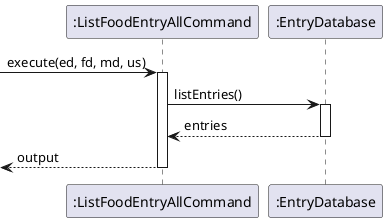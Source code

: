 @startuml
'https://plantuml.com/sequence-diagram

-> ":ListFoodEntryAllCommand": execute(ed, fd, md, us)
activate ":ListFoodEntryAllCommand"

    ":ListFoodEntryAllCommand" -> ":EntryDatabase" : listEntries()
    activate ":EntryDatabase"
    return entries

return output

@enduml
